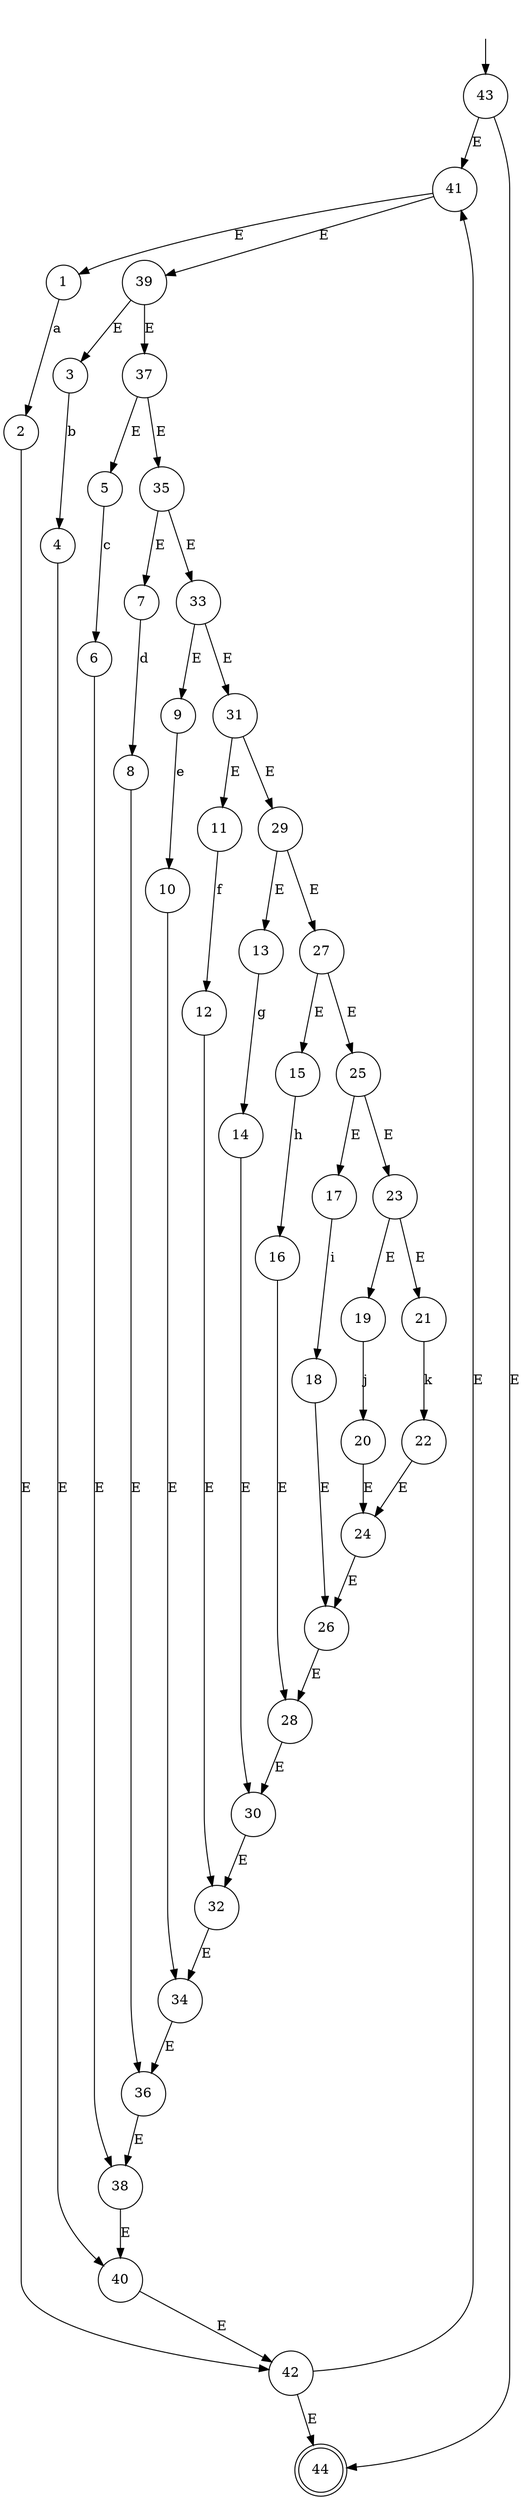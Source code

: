 digraph G{
    ""[shape=none]
    "1"[shape=circle]
    "2"[shape=circle]
    "3"[shape=circle]
    "4"[shape=circle]
    "5"[shape=circle]
    "6"[shape=circle]
    "7"[shape=circle]
    "8"[shape=circle]
    "9"[shape=circle]
    "10"[shape=circle]
    "11"[shape=circle]
    "12"[shape=circle]
    "13"[shape=circle]
    "14"[shape=circle]
    "15"[shape=circle]
    "16"[shape=circle]
    "17"[shape=circle]
    "18"[shape=circle]
    "19"[shape=circle]
    "20"[shape=circle]
    "21"[shape=circle]
    "22"[shape=circle]
    "23"[shape=circle]
    "24"[shape=circle]
    "25"[shape=circle]
    "26"[shape=circle]
    "27"[shape=circle]
    "28"[shape=circle]
    "29"[shape=circle]
    "30"[shape=circle]
    "31"[shape=circle]
    "32"[shape=circle]
    "33"[shape=circle]
    "34"[shape=circle]
    "35"[shape=circle]
    "36"[shape=circle]
    "37"[shape=circle]
    "38"[shape=circle]
    "39"[shape=circle]
    "40"[shape=circle]
    "41"[shape=circle]
    "42"[shape=circle]
    "43"[shape=circle]
    "44"[shape=doublecircle]

    ""->"43"
    "1" -> 2[label="a"]
    "2" -> 42[label="E"]
    "3" -> 4[label="b"]
    "4" -> 40[label="E"]
    "5" -> 6[label="c"]
    "6" -> 38[label="E"]
    "7" -> 8[label="d"]
    "8" -> 36[label="E"]
    "9" -> 10[label="e"]
    "10" -> 34[label="E"]
    "11" -> 12[label="f"]
    "12" -> 32[label="E"]
    "13" -> 14[label="g"]
    "14" -> 30[label="E"]
    "15" -> 16[label="h"]
    "16" -> 28[label="E"]
    "17" -> 18[label="i"]
    "18" -> 26[label="E"]
    "19" -> 20[label="j"]
    "20" -> 24[label="E"]
    "21" -> 22[label="k"]
    "22" -> 24[label="E"]
    "23" -> 19[label="E"]
    "23" -> 21[label="E"]
    "24" -> 26[label="E"]
    "25" -> 17[label="E"]
    "25" -> 23[label="E"]
    "26" -> 28[label="E"]
    "27" -> 15[label="E"]
    "27" -> 25[label="E"]
    "28" -> 30[label="E"]
    "29" -> 13[label="E"]
    "29" -> 27[label="E"]
    "30" -> 32[label="E"]
    "31" -> 11[label="E"]
    "31" -> 29[label="E"]
    "32" -> 34[label="E"]
    "33" -> 9[label="E"]
    "33" -> 31[label="E"]
    "34" -> 36[label="E"]
    "35" -> 7[label="E"]
    "35" -> 33[label="E"]
    "36" -> 38[label="E"]
    "37" -> 5[label="E"]
    "37" -> 35[label="E"]
    "38" -> 40[label="E"]
    "39" -> 3[label="E"]
    "39" -> 37[label="E"]
    "40" -> 42[label="E"]
    "41" -> 1[label="E"]
    "41" -> 39[label="E"]
    "42" -> 41[label="E"]
    "42" -> 44[label="E"]
    "43" -> 41[label="E"]
    "43" -> 44[label="E"]
}
